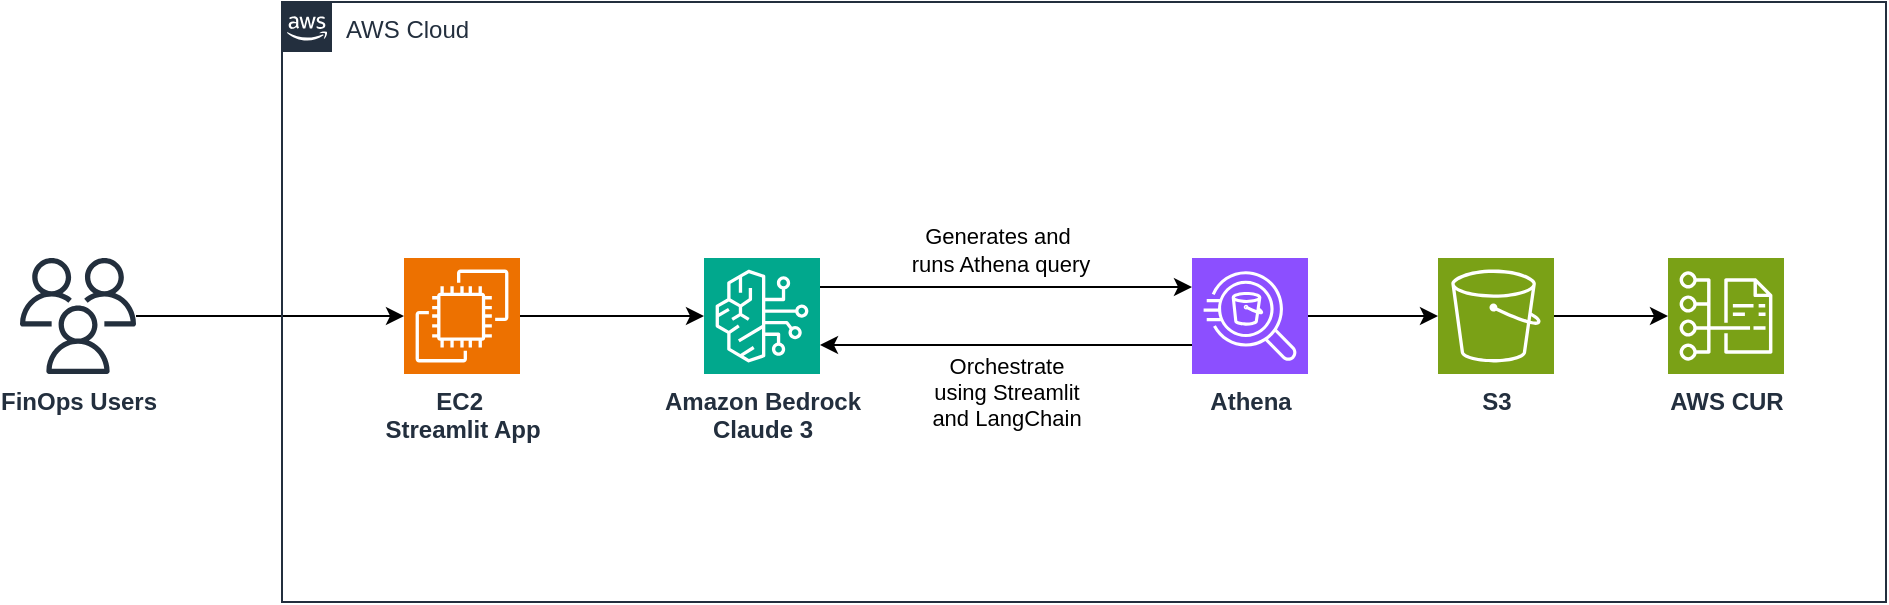 <mxfile version="26.0.4">
  <diagram name="Page-1" id="WC2RLoeFTgfo7qM5oMjd">
    <mxGraphModel dx="1122" dy="679" grid="0" gridSize="10" guides="1" tooltips="1" connect="1" arrows="1" fold="1" page="0" pageScale="1" pageWidth="850" pageHeight="1100" math="0" shadow="0">
      <root>
        <mxCell id="0" />
        <mxCell id="1" parent="0" />
        <mxCell id="bOACX9tL4hwP7ODfwxjM-10" style="edgeStyle=orthogonalEdgeStyle;rounded=0;orthogonalLoop=1;jettySize=auto;html=1;" parent="1" source="bOACX9tL4hwP7ODfwxjM-2" target="bOACX9tL4hwP7ODfwxjM-8" edge="1">
          <mxGeometry relative="1" as="geometry" />
        </mxCell>
        <mxCell id="bOACX9tL4hwP7ODfwxjM-2" value="FinOps Users" style="sketch=0;outlineConnect=0;fontColor=#232F3E;gradientColor=none;fillColor=#232F3D;strokeColor=none;dashed=0;verticalLabelPosition=bottom;verticalAlign=top;align=center;html=1;fontSize=12;fontStyle=1;aspect=fixed;pointerEvents=1;shape=mxgraph.aws4.users;" parent="1" vertex="1">
          <mxGeometry x="98" y="188" width="58" height="58" as="geometry" />
        </mxCell>
        <mxCell id="bOACX9tL4hwP7ODfwxjM-3" value="AWS Cloud" style="points=[[0,0],[0.25,0],[0.5,0],[0.75,0],[1,0],[1,0.25],[1,0.5],[1,0.75],[1,1],[0.75,1],[0.5,1],[0.25,1],[0,1],[0,0.75],[0,0.5],[0,0.25]];outlineConnect=0;gradientColor=none;html=1;whiteSpace=wrap;fontSize=12;fontStyle=0;container=0;pointerEvents=0;collapsible=0;recursiveResize=0;shape=mxgraph.aws4.group;grIcon=mxgraph.aws4.group_aws_cloud_alt;strokeColor=#232F3E;fillColor=none;verticalAlign=top;align=left;spacingLeft=30;fontColor=#232F3E;dashed=0;" parent="1" vertex="1">
          <mxGeometry x="229" y="60" width="802" height="300" as="geometry" />
        </mxCell>
        <mxCell id="bOACX9tL4hwP7ODfwxjM-9" style="edgeStyle=orthogonalEdgeStyle;rounded=0;orthogonalLoop=1;jettySize=auto;html=1;" parent="1" source="bOACX9tL4hwP7ODfwxjM-8" target="bOACX9tL4hwP7ODfwxjM-6" edge="1">
          <mxGeometry relative="1" as="geometry" />
        </mxCell>
        <mxCell id="bOACX9tL4hwP7ODfwxjM-8" value="EC2&amp;nbsp;&lt;div&gt;Streamlit App&lt;/div&gt;" style="sketch=0;points=[[0,0,0],[0.25,0,0],[0.5,0,0],[0.75,0,0],[1,0,0],[0,1,0],[0.25,1,0],[0.5,1,0],[0.75,1,0],[1,1,0],[0,0.25,0],[0,0.5,0],[0,0.75,0],[1,0.25,0],[1,0.5,0],[1,0.75,0]];outlineConnect=0;fontColor=#232F3E;fillColor=#ED7100;strokeColor=#ffffff;dashed=0;verticalLabelPosition=bottom;verticalAlign=top;align=center;html=1;fontSize=12;fontStyle=1;aspect=fixed;shape=mxgraph.aws4.resourceIcon;resIcon=mxgraph.aws4.ec2;" parent="1" vertex="1">
          <mxGeometry x="290" y="188" width="58" height="58" as="geometry" />
        </mxCell>
        <mxCell id="bOACX9tL4hwP7ODfwxjM-6" value="Amazon Bedrock&lt;div&gt;Claude 3&lt;/div&gt;" style="sketch=0;points=[[0,0,0],[0.25,0,0],[0.5,0,0],[0.75,0,0],[1,0,0],[0,1,0],[0.25,1,0],[0.5,1,0],[0.75,1,0],[1,1,0],[0,0.25,0],[0,0.5,0],[0,0.75,0],[1,0.25,0],[1,0.5,0],[1,0.75,0]];outlineConnect=0;fontColor=#232F3E;fillColor=#01A88D;strokeColor=#ffffff;dashed=0;verticalLabelPosition=bottom;verticalAlign=top;align=center;html=1;fontSize=12;fontStyle=1;aspect=fixed;shape=mxgraph.aws4.resourceIcon;resIcon=mxgraph.aws4.bedrock;" parent="1" vertex="1">
          <mxGeometry x="440" y="188" width="58" height="58" as="geometry" />
        </mxCell>
        <mxCell id="aSHGxdgVxe-xZkwg8Q4u-3" style="edgeStyle=orthogonalEdgeStyle;rounded=0;orthogonalLoop=1;jettySize=auto;html=1;" edge="1" parent="1" source="bOACX9tL4hwP7ODfwxjM-5" target="bOACX9tL4hwP7ODfwxjM-4">
          <mxGeometry relative="1" as="geometry" />
        </mxCell>
        <mxCell id="bOACX9tL4hwP7ODfwxjM-5" value="Athena" style="sketch=0;points=[[0,0,0],[0.25,0,0],[0.5,0,0],[0.75,0,0],[1,0,0],[0,1,0],[0.25,1,0],[0.5,1,0],[0.75,1,0],[1,1,0],[0,0.25,0],[0,0.5,0],[0,0.75,0],[1,0.25,0],[1,0.5,0],[1,0.75,0]];outlineConnect=0;fontColor=#232F3E;fillColor=#8C4FFF;strokeColor=#ffffff;dashed=0;verticalLabelPosition=bottom;verticalAlign=top;align=center;html=1;fontSize=12;fontStyle=1;aspect=fixed;shape=mxgraph.aws4.resourceIcon;resIcon=mxgraph.aws4.athena;" parent="1" vertex="1">
          <mxGeometry x="684" y="188" width="58" height="58" as="geometry" />
        </mxCell>
        <mxCell id="bOACX9tL4hwP7ODfwxjM-4" value="S3" style="sketch=0;points=[[0,0,0],[0.25,0,0],[0.5,0,0],[0.75,0,0],[1,0,0],[0,1,0],[0.25,1,0],[0.5,1,0],[0.75,1,0],[1,1,0],[0,0.25,0],[0,0.5,0],[0,0.75,0],[1,0.25,0],[1,0.5,0],[1,0.75,0]];outlineConnect=0;fontColor=#232F3E;fillColor=#7AA116;strokeColor=#ffffff;dashed=0;verticalLabelPosition=bottom;verticalAlign=top;align=center;html=1;fontSize=12;fontStyle=1;aspect=fixed;shape=mxgraph.aws4.resourceIcon;resIcon=mxgraph.aws4.s3;" parent="1" vertex="1">
          <mxGeometry x="807" y="188" width="58" height="58" as="geometry" />
        </mxCell>
        <mxCell id="bOACX9tL4hwP7ODfwxjM-7" value="AWS CUR" style="sketch=0;points=[[0,0,0],[0.25,0,0],[0.5,0,0],[0.75,0,0],[1,0,0],[0,1,0],[0.25,1,0],[0.5,1,0],[0.75,1,0],[1,1,0],[0,0.25,0],[0,0.5,0],[0,0.75,0],[1,0.25,0],[1,0.5,0],[1,0.75,0]];outlineConnect=0;fontColor=#232F3E;fillColor=#7AA116;strokeColor=#ffffff;dashed=0;verticalLabelPosition=bottom;verticalAlign=top;align=center;html=1;fontSize=12;fontStyle=1;aspect=fixed;shape=mxgraph.aws4.resourceIcon;resIcon=mxgraph.aws4.cost_and_usage_report;" parent="1" vertex="1">
          <mxGeometry x="922" y="188" width="58" height="58" as="geometry" />
        </mxCell>
        <mxCell id="bOACX9tL4hwP7ODfwxjM-13" style="edgeStyle=orthogonalEdgeStyle;rounded=0;orthogonalLoop=1;jettySize=auto;html=1;exitX=1;exitY=0.25;exitDx=0;exitDy=0;exitPerimeter=0;entryX=0;entryY=0.25;entryDx=0;entryDy=0;entryPerimeter=0;" parent="1" source="bOACX9tL4hwP7ODfwxjM-6" target="bOACX9tL4hwP7ODfwxjM-5" edge="1">
          <mxGeometry relative="1" as="geometry" />
        </mxCell>
        <mxCell id="aSHGxdgVxe-xZkwg8Q4u-1" value="Generates and&amp;nbsp;&lt;div&gt;runs Athena query&lt;/div&gt;" style="edgeLabel;html=1;align=center;verticalAlign=middle;resizable=0;points=[];" vertex="1" connectable="0" parent="bOACX9tL4hwP7ODfwxjM-13">
          <mxGeometry x="-0.194" y="2" relative="1" as="geometry">
            <mxPoint x="15" y="-17" as="offset" />
          </mxGeometry>
        </mxCell>
        <mxCell id="bOACX9tL4hwP7ODfwxjM-14" style="edgeStyle=orthogonalEdgeStyle;rounded=0;orthogonalLoop=1;jettySize=auto;html=1;exitX=1;exitY=0.75;exitDx=0;exitDy=0;exitPerimeter=0;entryX=0;entryY=0.75;entryDx=0;entryDy=0;entryPerimeter=0;startArrow=classic;startFill=1;endArrow=none;endFill=0;" parent="1" source="bOACX9tL4hwP7ODfwxjM-6" target="bOACX9tL4hwP7ODfwxjM-5" edge="1">
          <mxGeometry relative="1" as="geometry" />
        </mxCell>
        <mxCell id="aSHGxdgVxe-xZkwg8Q4u-2" value="Orchestrate&lt;div&gt;using Streamlit&lt;/div&gt;&lt;div&gt;and LangChain&lt;/div&gt;" style="edgeLabel;html=1;align=center;verticalAlign=middle;resizable=0;points=[];" vertex="1" connectable="0" parent="bOACX9tL4hwP7ODfwxjM-14">
          <mxGeometry x="0.011" y="2" relative="1" as="geometry">
            <mxPoint x="-1" y="25" as="offset" />
          </mxGeometry>
        </mxCell>
        <mxCell id="aSHGxdgVxe-xZkwg8Q4u-4" style="edgeStyle=orthogonalEdgeStyle;rounded=0;orthogonalLoop=1;jettySize=auto;html=1;entryX=0;entryY=0.5;entryDx=0;entryDy=0;entryPerimeter=0;" edge="1" parent="1" source="bOACX9tL4hwP7ODfwxjM-4" target="bOACX9tL4hwP7ODfwxjM-7">
          <mxGeometry relative="1" as="geometry" />
        </mxCell>
      </root>
    </mxGraphModel>
  </diagram>
</mxfile>
